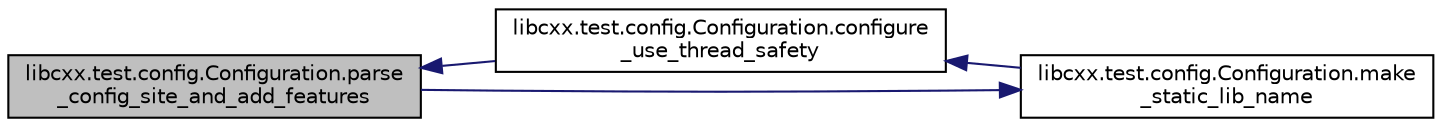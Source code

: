 digraph "libcxx.test.config.Configuration.parse_config_site_and_add_features"
{
  edge [fontname="Helvetica",fontsize="10",labelfontname="Helvetica",labelfontsize="10"];
  node [fontname="Helvetica",fontsize="10",shape=record];
  rankdir="LR";
  Node156 [label="libcxx.test.config.Configuration.parse\l_config_site_and_add_features",height=0.2,width=0.4,color="black", fillcolor="grey75", style="filled", fontcolor="black"];
  Node156 -> Node157 [dir="back",color="midnightblue",fontsize="10",style="solid"];
  Node157 [label="libcxx.test.config.Configuration.configure\l_use_thread_safety",height=0.2,width=0.4,color="black", fillcolor="white", style="filled",URL="$classlibcxx_1_1test_1_1config_1_1_configuration.html#a2b88b4f3a6876f07f2d3098fa2991716"];
  Node157 -> Node158 [dir="back",color="midnightblue",fontsize="10",style="solid"];
  Node158 [label="libcxx.test.config.Configuration.make\l_static_lib_name",height=0.2,width=0.4,color="black", fillcolor="white", style="filled",URL="$classlibcxx_1_1test_1_1config_1_1_configuration.html#abc51eef879457ae51d3f235627bc4099"];
  Node158 -> Node156 [dir="back",color="midnightblue",fontsize="10",style="solid"];
}
